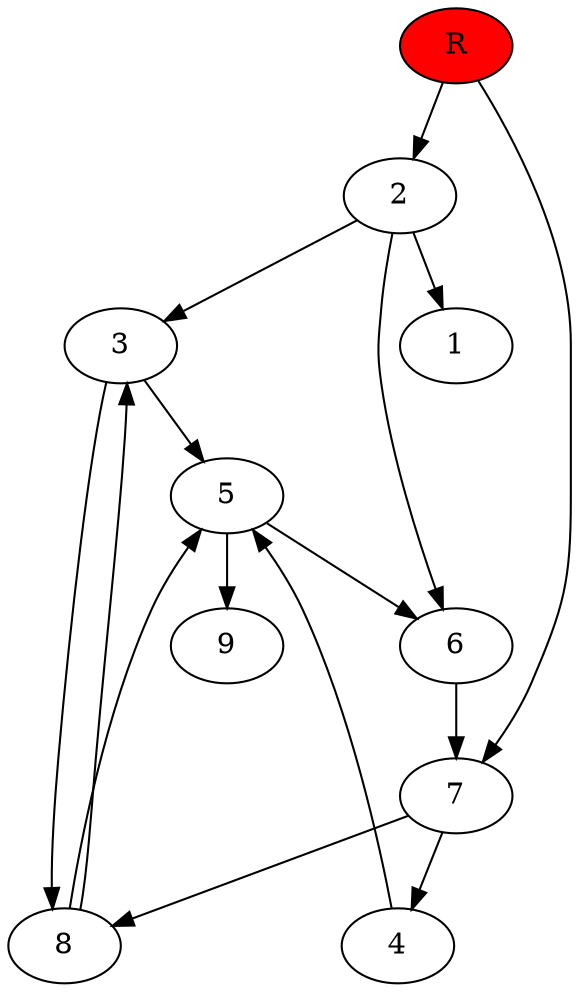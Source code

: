 digraph prb31907 {
	1
	2
	3
	4
	5
	6
	7
	8
	R [fillcolor="#ff0000" style=filled]
	2 -> 1
	2 -> 3
	2 -> 6
	3 -> 5
	3 -> 8
	4 -> 5
	5 -> 6
	5 -> 9
	6 -> 7
	7 -> 4
	7 -> 8
	8 -> 3
	8 -> 5
	R -> 2
	R -> 7
}
